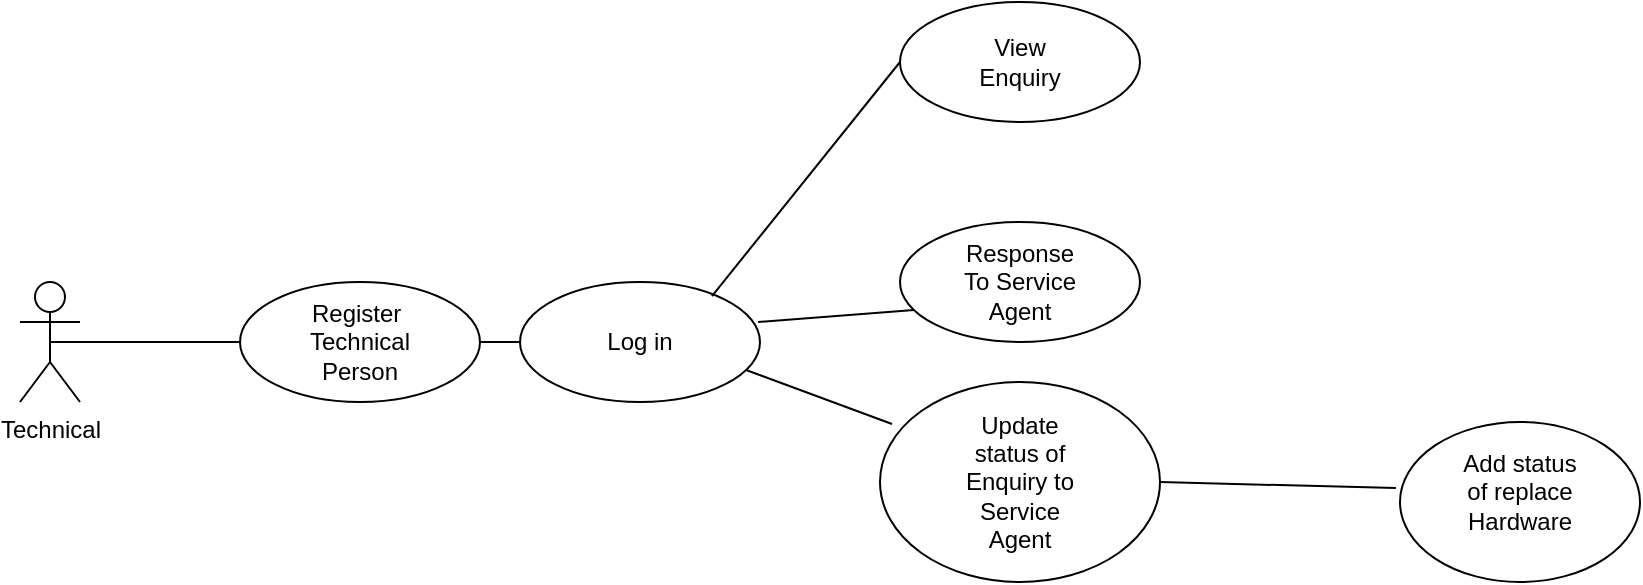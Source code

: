 <mxfile version="21.2.8" type="github">
  <diagram name="Page-1" id="d4ZDFiMwIcMQIwwQMBGA">
    <mxGraphModel dx="1360" dy="775" grid="1" gridSize="10" guides="1" tooltips="1" connect="1" arrows="1" fold="1" page="1" pageScale="1" pageWidth="827" pageHeight="1169" math="0" shadow="0">
      <root>
        <mxCell id="0" />
        <mxCell id="1" parent="0" />
        <mxCell id="c24DYZiNAbTheG2kU5k9-1" value="Technical" style="shape=umlActor;verticalLabelPosition=bottom;verticalAlign=top;html=1;outlineConnect=0;" vertex="1" parent="1">
          <mxGeometry x="70" y="370" width="30" height="60" as="geometry" />
        </mxCell>
        <mxCell id="c24DYZiNAbTheG2kU5k9-2" value="" style="ellipse;whiteSpace=wrap;html=1;" vertex="1" parent="1">
          <mxGeometry x="180" y="370" width="120" height="60" as="geometry" />
        </mxCell>
        <mxCell id="c24DYZiNAbTheG2kU5k9-3" value="Register&amp;nbsp;&lt;br&gt;Technical Person" style="text;html=1;strokeColor=none;fillColor=none;align=center;verticalAlign=middle;whiteSpace=wrap;rounded=0;" vertex="1" parent="1">
          <mxGeometry x="210" y="385" width="60" height="30" as="geometry" />
        </mxCell>
        <mxCell id="c24DYZiNAbTheG2kU5k9-4" value="" style="ellipse;whiteSpace=wrap;html=1;" vertex="1" parent="1">
          <mxGeometry x="320" y="370" width="120" height="60" as="geometry" />
        </mxCell>
        <mxCell id="c24DYZiNAbTheG2kU5k9-5" value="Log in" style="text;html=1;strokeColor=none;fillColor=none;align=center;verticalAlign=middle;whiteSpace=wrap;rounded=0;" vertex="1" parent="1">
          <mxGeometry x="350" y="385" width="60" height="30" as="geometry" />
        </mxCell>
        <mxCell id="c24DYZiNAbTheG2kU5k9-6" value="" style="ellipse;whiteSpace=wrap;html=1;" vertex="1" parent="1">
          <mxGeometry x="510" y="230" width="120" height="60" as="geometry" />
        </mxCell>
        <mxCell id="c24DYZiNAbTheG2kU5k9-7" value="View Enquiry" style="text;html=1;strokeColor=none;fillColor=none;align=center;verticalAlign=middle;whiteSpace=wrap;rounded=0;" vertex="1" parent="1">
          <mxGeometry x="540" y="245" width="60" height="30" as="geometry" />
        </mxCell>
        <mxCell id="c24DYZiNAbTheG2kU5k9-8" value="" style="ellipse;whiteSpace=wrap;html=1;" vertex="1" parent="1">
          <mxGeometry x="510" y="340" width="120" height="60" as="geometry" />
        </mxCell>
        <mxCell id="c24DYZiNAbTheG2kU5k9-9" value="Response To Service Agent" style="text;html=1;strokeColor=none;fillColor=none;align=center;verticalAlign=middle;whiteSpace=wrap;rounded=0;" vertex="1" parent="1">
          <mxGeometry x="540" y="355" width="60" height="30" as="geometry" />
        </mxCell>
        <mxCell id="c24DYZiNAbTheG2kU5k9-10" value="" style="ellipse;whiteSpace=wrap;html=1;" vertex="1" parent="1">
          <mxGeometry x="500" y="420" width="140" height="100" as="geometry" />
        </mxCell>
        <mxCell id="c24DYZiNAbTheG2kU5k9-11" value="Update status of Enquiry to Service Agent" style="text;html=1;strokeColor=none;fillColor=none;align=center;verticalAlign=middle;whiteSpace=wrap;rounded=0;" vertex="1" parent="1">
          <mxGeometry x="540" y="455" width="60" height="30" as="geometry" />
        </mxCell>
        <mxCell id="c24DYZiNAbTheG2kU5k9-12" value="" style="endArrow=none;html=1;rounded=0;exitX=0.5;exitY=0.5;exitDx=0;exitDy=0;exitPerimeter=0;entryX=0;entryY=0.5;entryDx=0;entryDy=0;" edge="1" parent="1" source="c24DYZiNAbTheG2kU5k9-1" target="c24DYZiNAbTheG2kU5k9-2">
          <mxGeometry width="50" height="50" relative="1" as="geometry">
            <mxPoint x="390" y="400" as="sourcePoint" />
            <mxPoint x="440" y="350" as="targetPoint" />
          </mxGeometry>
        </mxCell>
        <mxCell id="c24DYZiNAbTheG2kU5k9-13" value="" style="endArrow=none;html=1;rounded=0;exitX=1;exitY=0.5;exitDx=0;exitDy=0;entryX=0;entryY=0.5;entryDx=0;entryDy=0;" edge="1" parent="1" source="c24DYZiNAbTheG2kU5k9-2" target="c24DYZiNAbTheG2kU5k9-4">
          <mxGeometry width="50" height="50" relative="1" as="geometry">
            <mxPoint x="390" y="400" as="sourcePoint" />
            <mxPoint x="440" y="350" as="targetPoint" />
          </mxGeometry>
        </mxCell>
        <mxCell id="c24DYZiNAbTheG2kU5k9-14" value="" style="endArrow=none;html=1;rounded=0;entryX=0;entryY=0.5;entryDx=0;entryDy=0;exitX=0.8;exitY=0.117;exitDx=0;exitDy=0;exitPerimeter=0;" edge="1" parent="1" source="c24DYZiNAbTheG2kU5k9-4" target="c24DYZiNAbTheG2kU5k9-6">
          <mxGeometry width="50" height="50" relative="1" as="geometry">
            <mxPoint x="390" y="400" as="sourcePoint" />
            <mxPoint x="440" y="350" as="targetPoint" />
          </mxGeometry>
        </mxCell>
        <mxCell id="c24DYZiNAbTheG2kU5k9-15" value="" style="endArrow=none;html=1;rounded=0;entryX=0.058;entryY=0.733;entryDx=0;entryDy=0;entryPerimeter=0;exitX=0.992;exitY=0.333;exitDx=0;exitDy=0;exitPerimeter=0;" edge="1" parent="1" source="c24DYZiNAbTheG2kU5k9-4" target="c24DYZiNAbTheG2kU5k9-8">
          <mxGeometry width="50" height="50" relative="1" as="geometry">
            <mxPoint x="390" y="400" as="sourcePoint" />
            <mxPoint x="440" y="350" as="targetPoint" />
          </mxGeometry>
        </mxCell>
        <mxCell id="c24DYZiNAbTheG2kU5k9-16" value="" style="endArrow=none;html=1;rounded=0;entryX=0.043;entryY=0.21;entryDx=0;entryDy=0;entryPerimeter=0;exitX=0.942;exitY=0.733;exitDx=0;exitDy=0;exitPerimeter=0;" edge="1" parent="1" source="c24DYZiNAbTheG2kU5k9-4" target="c24DYZiNAbTheG2kU5k9-10">
          <mxGeometry width="50" height="50" relative="1" as="geometry">
            <mxPoint x="430" y="410" as="sourcePoint" />
            <mxPoint x="440" y="350" as="targetPoint" />
          </mxGeometry>
        </mxCell>
        <mxCell id="c24DYZiNAbTheG2kU5k9-18" value="" style="ellipse;whiteSpace=wrap;html=1;" vertex="1" parent="1">
          <mxGeometry x="760" y="440" width="120" height="80" as="geometry" />
        </mxCell>
        <mxCell id="c24DYZiNAbTheG2kU5k9-19" value="Add status of replace Hardware" style="text;html=1;strokeColor=none;fillColor=none;align=center;verticalAlign=middle;whiteSpace=wrap;rounded=0;" vertex="1" parent="1">
          <mxGeometry x="790" y="460" width="60" height="30" as="geometry" />
        </mxCell>
        <mxCell id="c24DYZiNAbTheG2kU5k9-23" value="" style="endArrow=none;html=1;rounded=0;entryX=-0.017;entryY=0.413;entryDx=0;entryDy=0;entryPerimeter=0;exitX=1;exitY=0.5;exitDx=0;exitDy=0;" edge="1" parent="1" source="c24DYZiNAbTheG2kU5k9-10" target="c24DYZiNAbTheG2kU5k9-18">
          <mxGeometry width="50" height="50" relative="1" as="geometry">
            <mxPoint x="660" y="485" as="sourcePoint" />
            <mxPoint x="710" y="435" as="targetPoint" />
          </mxGeometry>
        </mxCell>
      </root>
    </mxGraphModel>
  </diagram>
</mxfile>
